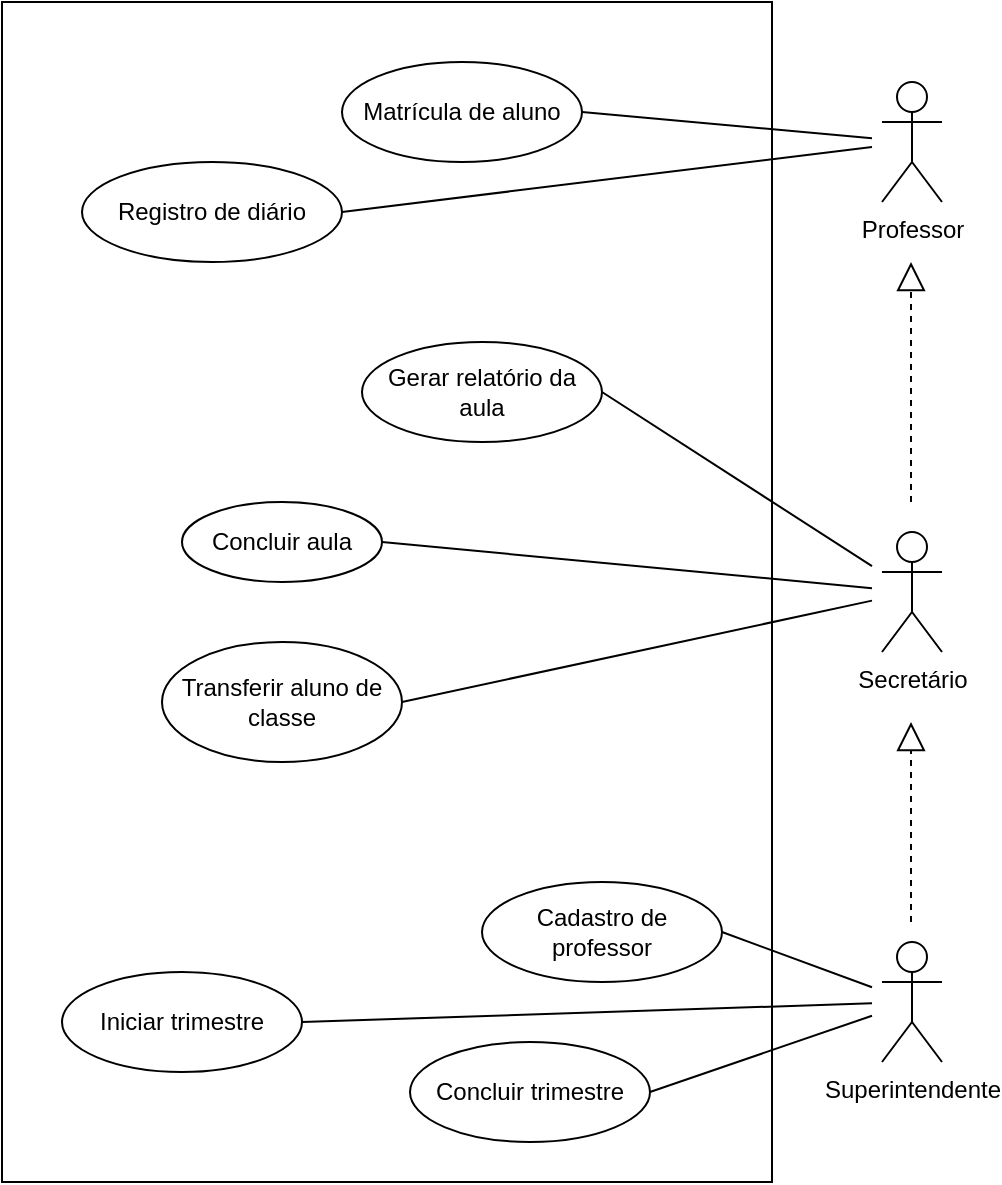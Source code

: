 <mxfile version="28.1.2" pages="3">
  <diagram name="Casos de uso" id="QlHbjCeMs-7HWcEWmpfK">
    <mxGraphModel dx="984" dy="659" grid="1" gridSize="10" guides="1" tooltips="1" connect="1" arrows="1" fold="1" page="1" pageScale="1" pageWidth="827" pageHeight="1169" math="0" shadow="0">
      <root>
        <mxCell id="0" />
        <mxCell id="1" parent="0" />
        <mxCell id="V5iZBQ22SEqg9uTlt8Dm-1" value="Professor" style="shape=umlActor;verticalLabelPosition=bottom;verticalAlign=top;html=1;outlineConnect=0;" parent="1" vertex="1">
          <mxGeometry x="590" y="90" width="30" height="60" as="geometry" />
        </mxCell>
        <mxCell id="V5iZBQ22SEqg9uTlt8Dm-2" value="Secretário" style="shape=umlActor;verticalLabelPosition=bottom;verticalAlign=top;html=1;" parent="1" vertex="1">
          <mxGeometry x="590" y="315" width="30" height="60" as="geometry" />
        </mxCell>
        <mxCell id="V5iZBQ22SEqg9uTlt8Dm-3" value="Superintendente" style="shape=umlActor;verticalLabelPosition=bottom;verticalAlign=top;html=1;" parent="1" vertex="1">
          <mxGeometry x="590" y="520" width="30" height="60" as="geometry" />
        </mxCell>
        <mxCell id="V5iZBQ22SEqg9uTlt8Dm-4" value="" style="rounded=0;whiteSpace=wrap;html=1;" parent="1" vertex="1">
          <mxGeometry x="150" y="50" width="385" height="590" as="geometry" />
        </mxCell>
        <mxCell id="cWHlrWjICNxVbgvsKyb--15" style="rounded=0;orthogonalLoop=1;jettySize=auto;html=1;exitX=1;exitY=0.5;exitDx=0;exitDy=0;endArrow=none;startFill=0;targetPerimeterSpacing=5;" parent="1" source="V5iZBQ22SEqg9uTlt8Dm-5" target="V5iZBQ22SEqg9uTlt8Dm-1" edge="1">
          <mxGeometry relative="1" as="geometry" />
        </mxCell>
        <mxCell id="V5iZBQ22SEqg9uTlt8Dm-5" value="Registro de diário" style="ellipse;whiteSpace=wrap;html=1;" parent="1" vertex="1">
          <mxGeometry x="190" y="130" width="130" height="50" as="geometry" />
        </mxCell>
        <mxCell id="cWHlrWjICNxVbgvsKyb--17" style="rounded=0;orthogonalLoop=1;jettySize=auto;html=1;exitX=1;exitY=0.5;exitDx=0;exitDy=0;endArrow=none;startFill=0;targetPerimeterSpacing=5;" parent="1" source="V5iZBQ22SEqg9uTlt8Dm-9" target="V5iZBQ22SEqg9uTlt8Dm-2" edge="1">
          <mxGeometry relative="1" as="geometry" />
        </mxCell>
        <mxCell id="V5iZBQ22SEqg9uTlt8Dm-9" value="Gerar relatório da aula" style="ellipse;whiteSpace=wrap;html=1;" parent="1" vertex="1">
          <mxGeometry x="330" y="220" width="120" height="50" as="geometry" />
        </mxCell>
        <mxCell id="cWHlrWjICNxVbgvsKyb--19" style="rounded=0;orthogonalLoop=1;jettySize=auto;html=1;exitX=1;exitY=0.5;exitDx=0;exitDy=0;endArrow=none;startFill=0;targetPerimeterSpacing=5;" parent="1" source="V5iZBQ22SEqg9uTlt8Dm-12" target="V5iZBQ22SEqg9uTlt8Dm-3" edge="1">
          <mxGeometry relative="1" as="geometry" />
        </mxCell>
        <mxCell id="V5iZBQ22SEqg9uTlt8Dm-12" value="Cadastro de professor" style="ellipse;whiteSpace=wrap;html=1;" parent="1" vertex="1">
          <mxGeometry x="390" y="490" width="120" height="50" as="geometry" />
        </mxCell>
        <mxCell id="cWHlrWjICNxVbgvsKyb--18" style="rounded=0;orthogonalLoop=1;jettySize=auto;html=1;exitX=1;exitY=0.5;exitDx=0;exitDy=0;endArrow=none;startFill=0;targetPerimeterSpacing=5;" parent="1" source="V5iZBQ22SEqg9uTlt8Dm-14" target="V5iZBQ22SEqg9uTlt8Dm-2" edge="1">
          <mxGeometry relative="1" as="geometry" />
        </mxCell>
        <mxCell id="V5iZBQ22SEqg9uTlt8Dm-14" value="Concluir aula" style="ellipse;whiteSpace=wrap;html=1;" parent="1" vertex="1">
          <mxGeometry x="240" y="300" width="100" height="40" as="geometry" />
        </mxCell>
        <mxCell id="cWHlrWjICNxVbgvsKyb--10" style="rounded=0;orthogonalLoop=1;jettySize=auto;html=1;exitX=1;exitY=0.5;exitDx=0;exitDy=0;endArrow=none;startFill=0;targetPerimeterSpacing=5;" parent="1" source="cWHlrWjICNxVbgvsKyb--9" target="V5iZBQ22SEqg9uTlt8Dm-1" edge="1">
          <mxGeometry relative="1" as="geometry" />
        </mxCell>
        <mxCell id="cWHlrWjICNxVbgvsKyb--9" value="Matrícula de aluno" style="ellipse;whiteSpace=wrap;html=1;" parent="1" vertex="1">
          <mxGeometry x="320" y="80" width="120" height="50" as="geometry" />
        </mxCell>
        <mxCell id="cWHlrWjICNxVbgvsKyb--13" value="" style="endArrow=block;html=1;rounded=0;endFill=0;dashed=1;endSize=12;" parent="1" edge="1">
          <mxGeometry width="50" height="50" relative="1" as="geometry">
            <mxPoint x="604.5" y="300" as="sourcePoint" />
            <mxPoint x="604.5" y="180" as="targetPoint" />
          </mxGeometry>
        </mxCell>
        <mxCell id="cWHlrWjICNxVbgvsKyb--14" value="" style="endArrow=block;html=1;rounded=0;endFill=0;dashed=1;endSize=12;" parent="1" edge="1">
          <mxGeometry width="50" height="50" relative="1" as="geometry">
            <mxPoint x="604.5" y="510" as="sourcePoint" />
            <mxPoint x="604.5" y="410" as="targetPoint" />
          </mxGeometry>
        </mxCell>
        <mxCell id="cWHlrWjICNxVbgvsKyb--21" style="rounded=0;orthogonalLoop=1;jettySize=auto;html=1;exitX=1;exitY=0.5;exitDx=0;exitDy=0;endArrow=none;startFill=0;targetPerimeterSpacing=5;" parent="1" source="cWHlrWjICNxVbgvsKyb--20" target="V5iZBQ22SEqg9uTlt8Dm-3" edge="1">
          <mxGeometry relative="1" as="geometry" />
        </mxCell>
        <mxCell id="cWHlrWjICNxVbgvsKyb--20" value="Iniciar trimestre" style="ellipse;whiteSpace=wrap;html=1;" parent="1" vertex="1">
          <mxGeometry x="180" y="535" width="120" height="50" as="geometry" />
        </mxCell>
        <mxCell id="cWHlrWjICNxVbgvsKyb--24" style="rounded=0;orthogonalLoop=1;jettySize=auto;html=1;exitX=1;exitY=0.5;exitDx=0;exitDy=0;targetPerimeterSpacing=5;endArrow=none;startFill=0;" parent="1" source="cWHlrWjICNxVbgvsKyb--23" target="V5iZBQ22SEqg9uTlt8Dm-2" edge="1">
          <mxGeometry relative="1" as="geometry" />
        </mxCell>
        <mxCell id="cWHlrWjICNxVbgvsKyb--23" value="Transferir aluno de classe" style="ellipse;whiteSpace=wrap;html=1;" parent="1" vertex="1">
          <mxGeometry x="230" y="370" width="120" height="60" as="geometry" />
        </mxCell>
        <mxCell id="cWHlrWjICNxVbgvsKyb--26" style="rounded=0;orthogonalLoop=1;jettySize=auto;html=1;exitX=1;exitY=0.5;exitDx=0;exitDy=0;endArrow=none;startFill=0;targetPerimeterSpacing=5;" parent="1" source="cWHlrWjICNxVbgvsKyb--25" target="V5iZBQ22SEqg9uTlt8Dm-3" edge="1">
          <mxGeometry relative="1" as="geometry" />
        </mxCell>
        <mxCell id="cWHlrWjICNxVbgvsKyb--25" value="Concluir trimestre" style="ellipse;whiteSpace=wrap;html=1;" parent="1" vertex="1">
          <mxGeometry x="354" y="570" width="120" height="50" as="geometry" />
        </mxCell>
      </root>
    </mxGraphModel>
  </diagram>
  <diagram name="DER" id="d9LBnijQvgUmkKvxl_Mk">
    <mxGraphModel dx="1224" dy="659" grid="1" gridSize="10" guides="1" tooltips="1" connect="1" arrows="1" fold="1" page="1" pageScale="1" pageWidth="827" pageHeight="1169" math="0" shadow="0">
      <root>
        <mxCell id="WIyWlLk6GJQsqaUBKTNV-0" />
        <mxCell id="WIyWlLk6GJQsqaUBKTNV-1" parent="WIyWlLk6GJQsqaUBKTNV-0" />
        <mxCell id="v9rnhvxG4GF05ew7TCJ--0" value="Aluno" style="rounded=0;whiteSpace=wrap;html=1;" parent="WIyWlLk6GJQsqaUBKTNV-1" vertex="1">
          <mxGeometry x="190" y="40" width="80" height="40" as="geometry" />
        </mxCell>
        <mxCell id="v9rnhvxG4GF05ew7TCJ--1" value="Classe" style="rounded=0;whiteSpace=wrap;html=1;" parent="WIyWlLk6GJQsqaUBKTNV-1" vertex="1">
          <mxGeometry x="230" y="145" width="80" height="40" as="geometry" />
        </mxCell>
        <mxCell id="v9rnhvxG4GF05ew7TCJ--4" value="" style="endArrow=none;html=1;rounded=0;entryX=1;entryY=0.5;entryDx=0;entryDy=0;" parent="WIyWlLk6GJQsqaUBKTNV-1" source="UM5kHIj6eMV2LQCTaTt7-29" target="v9rnhvxG4GF05ew7TCJ--0" edge="1">
          <mxGeometry width="50" height="50" relative="1" as="geometry">
            <mxPoint x="315" y="130" as="sourcePoint" />
            <mxPoint x="440" y="190" as="targetPoint" />
          </mxGeometry>
        </mxCell>
        <mxCell id="v9rnhvxG4GF05ew7TCJ--7" value="1" style="edgeLabel;html=1;align=center;verticalAlign=middle;resizable=0;points=[];" parent="v9rnhvxG4GF05ew7TCJ--4" vertex="1" connectable="0">
          <mxGeometry x="0.029" y="-1" relative="1" as="geometry">
            <mxPoint x="-6" y="1" as="offset" />
          </mxGeometry>
        </mxCell>
        <mxCell id="v9rnhvxG4GF05ew7TCJ--5" value="" style="endArrow=none;html=1;rounded=0;exitX=1;exitY=0.5;exitDx=0;exitDy=0;entryX=0;entryY=0.5;entryDx=0;entryDy=0;" parent="WIyWlLk6GJQsqaUBKTNV-1" source="v9rnhvxG4GF05ew7TCJ--1" target="UM5kHIj6eMV2LQCTaTt7-26" edge="1">
          <mxGeometry width="50" height="50" relative="1" as="geometry">
            <mxPoint x="390" y="240" as="sourcePoint" />
            <mxPoint x="315" y="190" as="targetPoint" />
          </mxGeometry>
        </mxCell>
        <mxCell id="v9rnhvxG4GF05ew7TCJ--6" value="1" style="edgeLabel;html=1;align=center;verticalAlign=middle;resizable=0;points=[];" parent="v9rnhvxG4GF05ew7TCJ--5" vertex="1" connectable="0">
          <mxGeometry x="0.229" relative="1" as="geometry">
            <mxPoint y="11" as="offset" />
          </mxGeometry>
        </mxCell>
        <mxCell id="v9rnhvxG4GF05ew7TCJ--14" value="Trimestre" style="rounded=0;whiteSpace=wrap;html=1;" parent="WIyWlLk6GJQsqaUBKTNV-1" vertex="1">
          <mxGeometry x="580" y="410" width="80" height="40" as="geometry" />
        </mxCell>
        <mxCell id="UM5kHIj6eMV2LQCTaTt7-0" value="Matrícula-Trimestre" style="rhombus;whiteSpace=wrap;html=1;" parent="WIyWlLk6GJQsqaUBKTNV-1" vertex="1">
          <mxGeometry x="630" y="150" width="100" height="60" as="geometry" />
        </mxCell>
        <mxCell id="UM5kHIj6eMV2LQCTaTt7-2" value="" style="endArrow=none;html=1;rounded=0;exitX=0.5;exitY=1;exitDx=0;exitDy=0;entryX=0;entryY=0;entryDx=0;entryDy=0;" parent="WIyWlLk6GJQsqaUBKTNV-1" source="UM5kHIj6eMV2LQCTaTt7-25" target="UM5kHIj6eMV2LQCTaTt7-0" edge="1">
          <mxGeometry width="50" height="50" relative="1" as="geometry">
            <mxPoint x="370" y="160" as="sourcePoint" />
            <mxPoint x="440" y="280" as="targetPoint" />
          </mxGeometry>
        </mxCell>
        <mxCell id="UM5kHIj6eMV2LQCTaTt7-5" value="(0, n)" style="edgeLabel;html=1;align=center;verticalAlign=middle;resizable=0;points=[];" parent="UM5kHIj6eMV2LQCTaTt7-2" vertex="1" connectable="0">
          <mxGeometry x="-0.205" y="1" relative="1" as="geometry">
            <mxPoint as="offset" />
          </mxGeometry>
        </mxCell>
        <mxCell id="UM5kHIj6eMV2LQCTaTt7-3" value="" style="endArrow=none;html=1;rounded=0;entryX=0.333;entryY=0;entryDx=0;entryDy=0;entryPerimeter=0;" parent="WIyWlLk6GJQsqaUBKTNV-1" source="UM5kHIj6eMV2LQCTaTt7-0" target="v9rnhvxG4GF05ew7TCJ--14" edge="1">
          <mxGeometry width="50" height="50" relative="1" as="geometry">
            <mxPoint x="390" y="330" as="sourcePoint" />
            <mxPoint x="440" y="280" as="targetPoint" />
          </mxGeometry>
        </mxCell>
        <mxCell id="UM5kHIj6eMV2LQCTaTt7-4" value="1" style="edgeLabel;html=1;align=center;verticalAlign=middle;resizable=0;points=[];" parent="UM5kHIj6eMV2LQCTaTt7-3" vertex="1" connectable="0">
          <mxGeometry x="-0.034" relative="1" as="geometry">
            <mxPoint as="offset" />
          </mxGeometry>
        </mxCell>
        <mxCell id="UM5kHIj6eMV2LQCTaTt7-6" value="Igreja" style="rounded=0;whiteSpace=wrap;html=1;" parent="WIyWlLk6GJQsqaUBKTNV-1" vertex="1">
          <mxGeometry x="20" y="160" width="90" height="30" as="geometry" />
        </mxCell>
        <mxCell id="UM5kHIj6eMV2LQCTaTt7-7" value="Igreja-Aluno" style="rhombus;whiteSpace=wrap;html=1;" parent="WIyWlLk6GJQsqaUBKTNV-1" vertex="1">
          <mxGeometry x="15" y="30" width="110" height="60" as="geometry" />
        </mxCell>
        <mxCell id="UM5kHIj6eMV2LQCTaTt7-8" value="Igreja-Classe" style="rhombus;whiteSpace=wrap;html=1;" parent="WIyWlLk6GJQsqaUBKTNV-1" vertex="1">
          <mxGeometry x="105" y="190" width="110" height="60" as="geometry" />
        </mxCell>
        <mxCell id="UM5kHIj6eMV2LQCTaTt7-9" value="" style="endArrow=none;html=1;rounded=0;exitX=0.317;exitY=-0.033;exitDx=0;exitDy=0;exitPerimeter=0;" parent="WIyWlLk6GJQsqaUBKTNV-1" source="UM5kHIj6eMV2LQCTaTt7-6" target="UM5kHIj6eMV2LQCTaTt7-7" edge="1">
          <mxGeometry width="50" height="50" relative="1" as="geometry">
            <mxPoint x="390" y="220" as="sourcePoint" />
            <mxPoint x="440" y="170" as="targetPoint" />
          </mxGeometry>
        </mxCell>
        <mxCell id="UM5kHIj6eMV2LQCTaTt7-16" value="1" style="edgeLabel;html=1;align=center;verticalAlign=middle;resizable=0;points=[];" parent="UM5kHIj6eMV2LQCTaTt7-9" vertex="1" connectable="0">
          <mxGeometry x="-0.075" relative="1" as="geometry">
            <mxPoint as="offset" />
          </mxGeometry>
        </mxCell>
        <mxCell id="UM5kHIj6eMV2LQCTaTt7-10" value="" style="endArrow=none;html=1;rounded=0;exitX=1;exitY=0.5;exitDx=0;exitDy=0;entryX=0;entryY=0.5;entryDx=0;entryDy=0;" parent="WIyWlLk6GJQsqaUBKTNV-1" source="UM5kHIj6eMV2LQCTaTt7-7" target="v9rnhvxG4GF05ew7TCJ--0" edge="1">
          <mxGeometry width="50" height="50" relative="1" as="geometry">
            <mxPoint x="390" y="220" as="sourcePoint" />
            <mxPoint x="440" y="170" as="targetPoint" />
          </mxGeometry>
        </mxCell>
        <mxCell id="UM5kHIj6eMV2LQCTaTt7-17" value="(0, n)" style="edgeLabel;html=1;align=center;verticalAlign=middle;resizable=0;points=[];" parent="UM5kHIj6eMV2LQCTaTt7-10" vertex="1" connectable="0">
          <mxGeometry x="0.344" y="1" relative="1" as="geometry">
            <mxPoint as="offset" />
          </mxGeometry>
        </mxCell>
        <mxCell id="UM5kHIj6eMV2LQCTaTt7-14" value="" style="endArrow=none;html=1;rounded=0;exitX=1;exitY=0.5;exitDx=0;exitDy=0;entryX=0;entryY=0;entryDx=0;entryDy=0;" parent="WIyWlLk6GJQsqaUBKTNV-1" source="UM5kHIj6eMV2LQCTaTt7-6" target="UM5kHIj6eMV2LQCTaTt7-8" edge="1">
          <mxGeometry width="50" height="50" relative="1" as="geometry">
            <mxPoint x="390" y="220" as="sourcePoint" />
            <mxPoint x="440" y="170" as="targetPoint" />
          </mxGeometry>
        </mxCell>
        <mxCell id="UM5kHIj6eMV2LQCTaTt7-18" value="1" style="edgeLabel;html=1;align=center;verticalAlign=middle;resizable=0;points=[];" parent="UM5kHIj6eMV2LQCTaTt7-14" vertex="1" connectable="0">
          <mxGeometry x="-0.013" relative="1" as="geometry">
            <mxPoint as="offset" />
          </mxGeometry>
        </mxCell>
        <mxCell id="UM5kHIj6eMV2LQCTaTt7-15" value="" style="endArrow=none;html=1;rounded=0;entryX=0;entryY=0.75;entryDx=0;entryDy=0;" parent="WIyWlLk6GJQsqaUBKTNV-1" source="UM5kHIj6eMV2LQCTaTt7-8" target="v9rnhvxG4GF05ew7TCJ--1" edge="1">
          <mxGeometry width="50" height="50" relative="1" as="geometry">
            <mxPoint x="390" y="220" as="sourcePoint" />
            <mxPoint x="440" y="170" as="targetPoint" />
          </mxGeometry>
        </mxCell>
        <mxCell id="UM5kHIj6eMV2LQCTaTt7-19" value="(0, n)" style="edgeLabel;html=1;align=center;verticalAlign=middle;resizable=0;points=[];" parent="UM5kHIj6eMV2LQCTaTt7-15" vertex="1" connectable="0">
          <mxGeometry x="0.023" y="1" relative="1" as="geometry">
            <mxPoint as="offset" />
          </mxGeometry>
        </mxCell>
        <mxCell id="UM5kHIj6eMV2LQCTaTt7-20" value="Igreja-Trimestre" style="rhombus;whiteSpace=wrap;html=1;" parent="WIyWlLk6GJQsqaUBKTNV-1" vertex="1">
          <mxGeometry x="10" y="440" width="120" height="50" as="geometry" />
        </mxCell>
        <mxCell id="UM5kHIj6eMV2LQCTaTt7-21" value="" style="endArrow=none;html=1;rounded=0;exitX=0.325;exitY=1;exitDx=0;exitDy=0;exitPerimeter=0;entryX=0.417;entryY=0;entryDx=0;entryDy=0;entryPerimeter=0;" parent="WIyWlLk6GJQsqaUBKTNV-1" source="UM5kHIj6eMV2LQCTaTt7-6" target="UM5kHIj6eMV2LQCTaTt7-20" edge="1">
          <mxGeometry width="50" height="50" relative="1" as="geometry">
            <mxPoint x="390" y="220" as="sourcePoint" />
            <mxPoint x="440" y="170" as="targetPoint" />
          </mxGeometry>
        </mxCell>
        <mxCell id="UM5kHIj6eMV2LQCTaTt7-23" value="1" style="edgeLabel;html=1;align=center;verticalAlign=middle;resizable=0;points=[];" parent="UM5kHIj6eMV2LQCTaTt7-21" vertex="1" connectable="0">
          <mxGeometry x="-0.156" y="-2" relative="1" as="geometry">
            <mxPoint as="offset" />
          </mxGeometry>
        </mxCell>
        <mxCell id="UM5kHIj6eMV2LQCTaTt7-22" value="" style="endArrow=none;html=1;rounded=0;exitX=1;exitY=0.5;exitDx=0;exitDy=0;entryX=0;entryY=0.5;entryDx=0;entryDy=0;" parent="WIyWlLk6GJQsqaUBKTNV-1" source="UM5kHIj6eMV2LQCTaTt7-20" target="v9rnhvxG4GF05ew7TCJ--14" edge="1">
          <mxGeometry width="50" height="50" relative="1" as="geometry">
            <mxPoint x="390" y="220" as="sourcePoint" />
            <mxPoint x="440" y="170" as="targetPoint" />
          </mxGeometry>
        </mxCell>
        <mxCell id="UM5kHIj6eMV2LQCTaTt7-24" value="(0, n)" style="edgeLabel;html=1;align=center;verticalAlign=middle;resizable=0;points=[];" parent="UM5kHIj6eMV2LQCTaTt7-22" vertex="1" connectable="0">
          <mxGeometry x="-0.116" y="-2" relative="1" as="geometry">
            <mxPoint as="offset" />
          </mxGeometry>
        </mxCell>
        <mxCell id="UM5kHIj6eMV2LQCTaTt7-25" value="Matrícula" style="rounded=0;whiteSpace=wrap;html=1;" parent="WIyWlLk6GJQsqaUBKTNV-1" vertex="1">
          <mxGeometry x="510" y="50" width="90" height="30" as="geometry" />
        </mxCell>
        <mxCell id="UM5kHIj6eMV2LQCTaTt7-26" value="Classe-Matrícula" style="rhombus;whiteSpace=wrap;html=1;" parent="WIyWlLk6GJQsqaUBKTNV-1" vertex="1">
          <mxGeometry x="420" y="110" width="90" height="60" as="geometry" />
        </mxCell>
        <mxCell id="UM5kHIj6eMV2LQCTaTt7-27" value="" style="endArrow=none;html=1;rounded=0;exitX=1;exitY=0;exitDx=0;exitDy=0;entryX=0;entryY=0.5;entryDx=0;entryDy=0;" parent="WIyWlLk6GJQsqaUBKTNV-1" source="UM5kHIj6eMV2LQCTaTt7-26" target="UM5kHIj6eMV2LQCTaTt7-25" edge="1">
          <mxGeometry width="50" height="50" relative="1" as="geometry">
            <mxPoint x="390" y="220" as="sourcePoint" />
            <mxPoint x="440" y="170" as="targetPoint" />
          </mxGeometry>
        </mxCell>
        <mxCell id="UM5kHIj6eMV2LQCTaTt7-28" value="(0, n)" style="edgeLabel;html=1;align=center;verticalAlign=middle;resizable=0;points=[];" parent="UM5kHIj6eMV2LQCTaTt7-27" vertex="1" connectable="0">
          <mxGeometry x="0.026" y="-2" relative="1" as="geometry">
            <mxPoint as="offset" />
          </mxGeometry>
        </mxCell>
        <mxCell id="UM5kHIj6eMV2LQCTaTt7-29" value="Aluno-Matrícula" style="rhombus;whiteSpace=wrap;html=1;" parent="WIyWlLk6GJQsqaUBKTNV-1" vertex="1">
          <mxGeometry x="335" y="25" width="80" height="70" as="geometry" />
        </mxCell>
        <mxCell id="UM5kHIj6eMV2LQCTaTt7-30" value="" style="endArrow=none;html=1;rounded=0;entryX=1;entryY=0.5;entryDx=0;entryDy=0;exitX=0;exitY=0.25;exitDx=0;exitDy=0;" parent="WIyWlLk6GJQsqaUBKTNV-1" source="UM5kHIj6eMV2LQCTaTt7-25" target="UM5kHIj6eMV2LQCTaTt7-29" edge="1">
          <mxGeometry width="50" height="50" relative="1" as="geometry">
            <mxPoint x="390" y="220" as="sourcePoint" />
            <mxPoint x="440" y="170" as="targetPoint" />
          </mxGeometry>
        </mxCell>
        <mxCell id="UM5kHIj6eMV2LQCTaTt7-31" value="(0, n)" style="edgeLabel;html=1;align=center;verticalAlign=middle;resizable=0;points=[];" parent="UM5kHIj6eMV2LQCTaTt7-30" vertex="1" connectable="0">
          <mxGeometry x="0.113" y="1" relative="1" as="geometry">
            <mxPoint y="-1" as="offset" />
          </mxGeometry>
        </mxCell>
        <mxCell id="UM5kHIj6eMV2LQCTaTt7-32" value="Diário" style="rounded=0;whiteSpace=wrap;html=1;" parent="WIyWlLk6GJQsqaUBKTNV-1" vertex="1">
          <mxGeometry x="270" y="310" width="80" height="30" as="geometry" />
        </mxCell>
        <mxCell id="UM5kHIj6eMV2LQCTaTt7-33" value="Aula" style="rounded=0;whiteSpace=wrap;html=1;" parent="WIyWlLk6GJQsqaUBKTNV-1" vertex="1">
          <mxGeometry x="125" y="385" width="80" height="30" as="geometry" />
        </mxCell>
        <mxCell id="UM5kHIj6eMV2LQCTaTt7-34" value="Aula-Trimestre" style="rhombus;whiteSpace=wrap;html=1;" parent="WIyWlLk6GJQsqaUBKTNV-1" vertex="1">
          <mxGeometry x="415" y="355" width="80" height="60" as="geometry" />
        </mxCell>
        <mxCell id="UM5kHIj6eMV2LQCTaTt7-35" value="" style="endArrow=none;html=1;rounded=0;entryX=1;entryY=0.5;entryDx=0;entryDy=0;" parent="WIyWlLk6GJQsqaUBKTNV-1" source="UM5kHIj6eMV2LQCTaTt7-34" target="UM5kHIj6eMV2LQCTaTt7-33" edge="1">
          <mxGeometry width="50" height="50" relative="1" as="geometry">
            <mxPoint x="390" y="280" as="sourcePoint" />
            <mxPoint x="440" y="230" as="targetPoint" />
          </mxGeometry>
        </mxCell>
        <mxCell id="UM5kHIj6eMV2LQCTaTt7-38" value="(0, n)" style="edgeLabel;html=1;align=center;verticalAlign=middle;resizable=0;points=[];" parent="UM5kHIj6eMV2LQCTaTt7-35" vertex="1" connectable="0">
          <mxGeometry x="0.037" y="3" relative="1" as="geometry">
            <mxPoint x="-4" y="-3" as="offset" />
          </mxGeometry>
        </mxCell>
        <mxCell id="UM5kHIj6eMV2LQCTaTt7-36" value="" style="endArrow=none;html=1;rounded=0;exitX=1;exitY=1;exitDx=0;exitDy=0;entryX=0;entryY=0;entryDx=0;entryDy=0;" parent="WIyWlLk6GJQsqaUBKTNV-1" source="UM5kHIj6eMV2LQCTaTt7-34" target="v9rnhvxG4GF05ew7TCJ--14" edge="1">
          <mxGeometry width="50" height="50" relative="1" as="geometry">
            <mxPoint x="390" y="280" as="sourcePoint" />
            <mxPoint x="440" y="230" as="targetPoint" />
          </mxGeometry>
        </mxCell>
        <mxCell id="UM5kHIj6eMV2LQCTaTt7-37" value="1" style="edgeLabel;html=1;align=center;verticalAlign=middle;resizable=0;points=[];" parent="UM5kHIj6eMV2LQCTaTt7-36" vertex="1" connectable="0">
          <mxGeometry x="0.019" relative="1" as="geometry">
            <mxPoint as="offset" />
          </mxGeometry>
        </mxCell>
        <mxCell id="UM5kHIj6eMV2LQCTaTt7-39" value="Aula-Diário" style="rhombus;whiteSpace=wrap;html=1;" parent="WIyWlLk6GJQsqaUBKTNV-1" vertex="1">
          <mxGeometry x="120" y="290" width="80" height="40" as="geometry" />
        </mxCell>
        <mxCell id="UM5kHIj6eMV2LQCTaTt7-40" value="Classe-Diário" style="rhombus;whiteSpace=wrap;html=1;" parent="WIyWlLk6GJQsqaUBKTNV-1" vertex="1">
          <mxGeometry x="250" y="220" width="100" height="40" as="geometry" />
        </mxCell>
        <mxCell id="UM5kHIj6eMV2LQCTaTt7-41" value="" style="endArrow=none;html=1;rounded=0;exitX=0.5;exitY=1;exitDx=0;exitDy=0;entryX=0.163;entryY=-0.033;entryDx=0;entryDy=0;entryPerimeter=0;" parent="WIyWlLk6GJQsqaUBKTNV-1" source="UM5kHIj6eMV2LQCTaTt7-40" target="UM5kHIj6eMV2LQCTaTt7-32" edge="1">
          <mxGeometry width="50" height="50" relative="1" as="geometry">
            <mxPoint x="390" y="280" as="sourcePoint" />
            <mxPoint x="440" y="230" as="targetPoint" />
          </mxGeometry>
        </mxCell>
        <mxCell id="UM5kHIj6eMV2LQCTaTt7-45" value="(0, n)" style="edgeLabel;html=1;align=center;verticalAlign=middle;resizable=0;points=[];" parent="UM5kHIj6eMV2LQCTaTt7-41" vertex="1" connectable="0">
          <mxGeometry x="0.278" y="1" relative="1" as="geometry">
            <mxPoint y="-5" as="offset" />
          </mxGeometry>
        </mxCell>
        <mxCell id="UM5kHIj6eMV2LQCTaTt7-42" value="" style="endArrow=none;html=1;rounded=0;entryX=0.5;entryY=1;entryDx=0;entryDy=0;exitX=0.34;exitY=0.125;exitDx=0;exitDy=0;exitPerimeter=0;" parent="WIyWlLk6GJQsqaUBKTNV-1" source="UM5kHIj6eMV2LQCTaTt7-40" target="v9rnhvxG4GF05ew7TCJ--1" edge="1">
          <mxGeometry width="50" height="50" relative="1" as="geometry">
            <mxPoint x="390" y="280" as="sourcePoint" />
            <mxPoint x="440" y="230" as="targetPoint" />
          </mxGeometry>
        </mxCell>
        <mxCell id="UM5kHIj6eMV2LQCTaTt7-46" value="1" style="edgeLabel;html=1;align=center;verticalAlign=middle;resizable=0;points=[];" parent="UM5kHIj6eMV2LQCTaTt7-42" vertex="1" connectable="0">
          <mxGeometry x="0.123" relative="1" as="geometry">
            <mxPoint as="offset" />
          </mxGeometry>
        </mxCell>
        <mxCell id="UM5kHIj6eMV2LQCTaTt7-43" value="" style="endArrow=none;html=1;rounded=0;exitX=0.5;exitY=0;exitDx=0;exitDy=0;entryX=0;entryY=1;entryDx=0;entryDy=0;" parent="WIyWlLk6GJQsqaUBKTNV-1" source="UM5kHIj6eMV2LQCTaTt7-33" target="UM5kHIj6eMV2LQCTaTt7-39" edge="1">
          <mxGeometry width="50" height="50" relative="1" as="geometry">
            <mxPoint x="390" y="280" as="sourcePoint" />
            <mxPoint x="440" y="230" as="targetPoint" />
          </mxGeometry>
        </mxCell>
        <mxCell id="UM5kHIj6eMV2LQCTaTt7-47" value="1" style="edgeLabel;html=1;align=center;verticalAlign=middle;resizable=0;points=[];" parent="UM5kHIj6eMV2LQCTaTt7-43" vertex="1" connectable="0">
          <mxGeometry x="-0.13" y="-3" relative="1" as="geometry">
            <mxPoint as="offset" />
          </mxGeometry>
        </mxCell>
        <mxCell id="UM5kHIj6eMV2LQCTaTt7-44" value="" style="endArrow=none;html=1;rounded=0;exitX=1;exitY=0;exitDx=0;exitDy=0;entryX=0;entryY=0.5;entryDx=0;entryDy=0;" parent="WIyWlLk6GJQsqaUBKTNV-1" source="UM5kHIj6eMV2LQCTaTt7-39" target="UM5kHIj6eMV2LQCTaTt7-32" edge="1">
          <mxGeometry width="50" height="50" relative="1" as="geometry">
            <mxPoint x="390" y="280" as="sourcePoint" />
            <mxPoint x="440" y="230" as="targetPoint" />
          </mxGeometry>
        </mxCell>
        <mxCell id="UM5kHIj6eMV2LQCTaTt7-48" value="(0, n)" style="edgeLabel;html=1;align=center;verticalAlign=middle;resizable=0;points=[];" parent="UM5kHIj6eMV2LQCTaTt7-44" vertex="1" connectable="0">
          <mxGeometry x="-0.023" y="1" relative="1" as="geometry">
            <mxPoint as="offset" />
          </mxGeometry>
        </mxCell>
        <mxCell id="UM5kHIj6eMV2LQCTaTt7-49" value="Presença" style="rounded=0;whiteSpace=wrap;html=1;" parent="WIyWlLk6GJQsqaUBKTNV-1" vertex="1">
          <mxGeometry x="520" y="280" width="100" height="30" as="geometry" />
        </mxCell>
        <mxCell id="UM5kHIj6eMV2LQCTaTt7-50" value="Registra" style="rhombus;whiteSpace=wrap;html=1;" parent="WIyWlLk6GJQsqaUBKTNV-1" vertex="1">
          <mxGeometry x="390" y="275" width="80" height="40" as="geometry" />
        </mxCell>
        <mxCell id="UM5kHIj6eMV2LQCTaTt7-51" value="" style="endArrow=none;html=1;rounded=0;exitX=1;exitY=0.5;exitDx=0;exitDy=0;entryX=0;entryY=0.5;entryDx=0;entryDy=0;" parent="WIyWlLk6GJQsqaUBKTNV-1" source="UM5kHIj6eMV2LQCTaTt7-32" target="UM5kHIj6eMV2LQCTaTt7-50" edge="1">
          <mxGeometry width="50" height="50" relative="1" as="geometry">
            <mxPoint x="390" y="280" as="sourcePoint" />
            <mxPoint x="440" y="230" as="targetPoint" />
          </mxGeometry>
        </mxCell>
        <mxCell id="UM5kHIj6eMV2LQCTaTt7-53" value="1" style="edgeLabel;html=1;align=center;verticalAlign=middle;resizable=0;points=[];" parent="UM5kHIj6eMV2LQCTaTt7-51" vertex="1" connectable="0">
          <mxGeometry x="-0.4" y="1" relative="1" as="geometry">
            <mxPoint as="offset" />
          </mxGeometry>
        </mxCell>
        <mxCell id="UM5kHIj6eMV2LQCTaTt7-52" value="" style="endArrow=none;html=1;rounded=0;exitX=1;exitY=0.5;exitDx=0;exitDy=0;entryX=0;entryY=0.5;entryDx=0;entryDy=0;" parent="WIyWlLk6GJQsqaUBKTNV-1" source="UM5kHIj6eMV2LQCTaTt7-50" target="UM5kHIj6eMV2LQCTaTt7-49" edge="1">
          <mxGeometry width="50" height="50" relative="1" as="geometry">
            <mxPoint x="390" y="280" as="sourcePoint" />
            <mxPoint x="440" y="230" as="targetPoint" />
          </mxGeometry>
        </mxCell>
        <mxCell id="UM5kHIj6eMV2LQCTaTt7-54" value="(0,n)" style="edgeLabel;html=1;align=center;verticalAlign=middle;resizable=0;points=[];" parent="UM5kHIj6eMV2LQCTaTt7-52" vertex="1" connectable="0">
          <mxGeometry x="-0.135" relative="1" as="geometry">
            <mxPoint as="offset" />
          </mxGeometry>
        </mxCell>
        <mxCell id="UM5kHIj6eMV2LQCTaTt7-55" value="Aluno-Presença" style="rhombus;whiteSpace=wrap;html=1;" parent="WIyWlLk6GJQsqaUBKTNV-1" vertex="1">
          <mxGeometry x="380" y="185" width="100" height="55" as="geometry" />
        </mxCell>
        <mxCell id="UM5kHIj6eMV2LQCTaTt7-57" value="" style="endArrow=none;html=1;rounded=0;entryX=1;entryY=1;entryDx=0;entryDy=0;exitX=0.5;exitY=0;exitDx=0;exitDy=0;" parent="WIyWlLk6GJQsqaUBKTNV-1" source="UM5kHIj6eMV2LQCTaTt7-49" target="UM5kHIj6eMV2LQCTaTt7-55" edge="1">
          <mxGeometry width="50" height="50" relative="1" as="geometry">
            <mxPoint x="560" y="270" as="sourcePoint" />
            <mxPoint x="440" y="230" as="targetPoint" />
          </mxGeometry>
        </mxCell>
        <mxCell id="UM5kHIj6eMV2LQCTaTt7-59" value="(0, n)" style="edgeLabel;html=1;align=center;verticalAlign=middle;resizable=0;points=[];" parent="UM5kHIj6eMV2LQCTaTt7-57" vertex="1" connectable="0">
          <mxGeometry x="-0.149" y="-1" relative="1" as="geometry">
            <mxPoint as="offset" />
          </mxGeometry>
        </mxCell>
        <mxCell id="iYLxT2MMEVcpPHI5eni9-0" value="" style="endArrow=none;html=1;rounded=0;entryX=0;entryY=0;entryDx=0;entryDy=0;exitX=0.75;exitY=1;exitDx=0;exitDy=0;" parent="WIyWlLk6GJQsqaUBKTNV-1" source="v9rnhvxG4GF05ew7TCJ--0" target="UM5kHIj6eMV2LQCTaTt7-55" edge="1">
          <mxGeometry width="50" height="50" relative="1" as="geometry">
            <mxPoint x="390" y="330" as="sourcePoint" />
            <mxPoint x="440" y="280" as="targetPoint" />
          </mxGeometry>
        </mxCell>
        <mxCell id="iYLxT2MMEVcpPHI5eni9-1" value="1" style="edgeLabel;html=1;align=center;verticalAlign=middle;resizable=0;points=[];" parent="iYLxT2MMEVcpPHI5eni9-0" vertex="1" connectable="0">
          <mxGeometry x="-0.449" y="2" relative="1" as="geometry">
            <mxPoint as="offset" />
          </mxGeometry>
        </mxCell>
      </root>
    </mxGraphModel>
  </diagram>
  <diagram id="yaZNBj3-T2tPqyo8p8lq" name="Modelo de dados">
    <mxGraphModel dx="1426" dy="800" grid="1" gridSize="10" guides="1" tooltips="1" connect="1" arrows="1" fold="1" page="1" pageScale="1" pageWidth="827" pageHeight="1169" background="none" math="0" shadow="0">
      <root>
        <mxCell id="0" />
        <mxCell id="1" parent="0" />
        <mxCell id="KxG3sgxA0IL8B5ZLEq-r-1" value="Aluno" style="swimlane;fontStyle=0;childLayout=stackLayout;horizontal=1;startSize=26;fillColor=none;horizontalStack=0;resizeParent=1;resizeParentMax=0;resizeLast=0;collapsible=1;marginBottom=0;whiteSpace=wrap;html=1;shadow=0;" parent="1" vertex="1">
          <mxGeometry x="60" y="610" width="140" height="130" as="geometry">
            <mxRectangle x="80" y="280" width="70" height="30" as="alternateBounds" />
          </mxGeometry>
        </mxCell>
        <mxCell id="KxG3sgxA0IL8B5ZLEq-r-2" value="+ id: PK" style="text;strokeColor=none;fillColor=none;align=left;verticalAlign=top;spacingLeft=4;spacingRight=4;overflow=hidden;rotatable=0;points=[[0,0.5],[1,0.5]];portConstraint=eastwest;whiteSpace=wrap;html=1;" parent="KxG3sgxA0IL8B5ZLEq-r-1" vertex="1">
          <mxGeometry y="26" width="140" height="26" as="geometry" />
        </mxCell>
        <mxCell id="AoO038EzjSiiRXSnFqO9-4" value="+ igrejaId: FK" style="text;strokeColor=none;fillColor=none;align=left;verticalAlign=top;spacingLeft=4;spacingRight=4;overflow=hidden;rotatable=0;points=[[0,0.5],[1,0.5]];portConstraint=eastwest;whiteSpace=wrap;html=1;" parent="KxG3sgxA0IL8B5ZLEq-r-1" vertex="1">
          <mxGeometry y="52" width="140" height="26" as="geometry" />
        </mxCell>
        <mxCell id="KxG3sgxA0IL8B5ZLEq-r-3" value="+ nomeCompleto: string" style="text;strokeColor=none;fillColor=none;align=left;verticalAlign=top;spacingLeft=4;spacingRight=4;overflow=hidden;rotatable=0;points=[[0,0.5],[1,0.5]];portConstraint=eastwest;whiteSpace=wrap;html=1;" parent="KxG3sgxA0IL8B5ZLEq-r-1" vertex="1">
          <mxGeometry y="78" width="140" height="26" as="geometry" />
        </mxCell>
        <mxCell id="KOjhxZ_F3tNn4mMy83t4-1" value="+ dataNascimento: Date" style="text;strokeColor=none;fillColor=none;align=left;verticalAlign=top;spacingLeft=4;spacingRight=4;overflow=hidden;rotatable=0;points=[[0,0.5],[1,0.5]];portConstraint=eastwest;whiteSpace=wrap;html=1;" parent="KxG3sgxA0IL8B5ZLEq-r-1" vertex="1">
          <mxGeometry y="104" width="140" height="26" as="geometry" />
        </mxCell>
        <mxCell id="77-6Tf8soykTpj8icLQB-3" style="rounded=0;orthogonalLoop=1;jettySize=auto;html=1;exitX=0.5;exitY=0;exitDx=0;exitDy=0;entryX=0;entryY=0.25;entryDx=0;entryDy=0;endArrow=none;startFill=0;strokeColor=default;" parent="1" source="ubD_1kUPNkKd-QoA_r2E-1" target="TksFFP-EDxffBjGdWgVe-1" edge="1">
          <mxGeometry relative="1" as="geometry" />
        </mxCell>
        <mxCell id="eglnmXvLo0lkjvI81i4t-1" style="rounded=0;orthogonalLoop=1;jettySize=auto;html=1;exitX=0.25;exitY=0;exitDx=0;exitDy=0;entryX=1;entryY=0.5;entryDx=0;entryDy=0;endArrow=none;endFill=0;" edge="1" parent="1" source="6ikoRy8xhLNZwD8Np42Y-2" target="W2IrXptJM6ZMHd5tIdqA-3">
          <mxGeometry relative="1" as="geometry" />
        </mxCell>
        <mxCell id="6ikoRy8xhLNZwD8Np42Y-2" value="Congregação" style="swimlane;fontStyle=0;childLayout=stackLayout;horizontal=1;startSize=26;fillColor=none;horizontalStack=0;resizeParent=1;resizeParentMax=0;resizeLast=0;collapsible=1;marginBottom=0;whiteSpace=wrap;html=1;" parent="1" vertex="1">
          <mxGeometry x="310" y="222" width="140" height="78" as="geometry">
            <mxRectangle x="290" y="240" width="70" height="30" as="alternateBounds" />
          </mxGeometry>
        </mxCell>
        <mxCell id="6ikoRy8xhLNZwD8Np42Y-3" value="+ id: PK" style="text;strokeColor=none;fillColor=none;align=left;verticalAlign=top;spacingLeft=4;spacingRight=4;overflow=hidden;rotatable=0;points=[[0,0.5],[1,0.5]];portConstraint=eastwest;whiteSpace=wrap;html=1;" parent="6ikoRy8xhLNZwD8Np42Y-2" vertex="1">
          <mxGeometry y="26" width="140" height="26" as="geometry" />
        </mxCell>
        <mxCell id="6ikoRy8xhLNZwD8Np42Y-4" value="+ nome: string" style="text;strokeColor=none;fillColor=none;align=left;verticalAlign=top;spacingLeft=4;spacingRight=4;overflow=hidden;rotatable=0;points=[[0,0.5],[1,0.5]];portConstraint=eastwest;whiteSpace=wrap;html=1;" parent="6ikoRy8xhLNZwD8Np42Y-2" vertex="1">
          <mxGeometry y="52" width="140" height="26" as="geometry" />
        </mxCell>
        <mxCell id="eglnmXvLo0lkjvI81i4t-2" style="rounded=0;orthogonalLoop=1;jettySize=auto;html=1;exitX=0.25;exitY=0;exitDx=0;exitDy=0;entryX=0.5;entryY=1;entryDx=0;entryDy=0;endArrow=none;endFill=0;" edge="1" parent="1" source="7nMtNRaR2jO-k6lGiIWy-1" target="W2IrXptJM6ZMHd5tIdqA-3">
          <mxGeometry relative="1" as="geometry" />
        </mxCell>
        <mxCell id="7nMtNRaR2jO-k6lGiIWy-1" value="Classe" style="swimlane;fontStyle=0;childLayout=stackLayout;horizontal=1;startSize=26;fillColor=none;horizontalStack=0;resizeParent=1;resizeParentMax=0;resizeLast=0;collapsible=1;marginBottom=0;whiteSpace=wrap;html=1;" parent="1" vertex="1">
          <mxGeometry x="260" y="394" width="140" height="104" as="geometry">
            <mxRectangle x="180" y="130" width="80" height="30" as="alternateBounds" />
          </mxGeometry>
        </mxCell>
        <mxCell id="7nMtNRaR2jO-k6lGiIWy-2" value="+ id: PK" style="text;strokeColor=none;fillColor=none;align=left;verticalAlign=top;spacingLeft=4;spacingRight=4;overflow=hidden;rotatable=0;points=[[0,0.5],[1,0.5]];portConstraint=eastwest;whiteSpace=wrap;html=1;" parent="7nMtNRaR2jO-k6lGiIWy-1" vertex="1">
          <mxGeometry y="26" width="140" height="26" as="geometry" />
        </mxCell>
        <mxCell id="77-6Tf8soykTpj8icLQB-1" value="+ congregacaoId: FK" style="text;strokeColor=none;fillColor=none;align=left;verticalAlign=top;spacingLeft=4;spacingRight=4;overflow=hidden;rotatable=0;points=[[0,0.5],[1,0.5]];portConstraint=eastwest;whiteSpace=wrap;html=1;" parent="7nMtNRaR2jO-k6lGiIWy-1" vertex="1">
          <mxGeometry y="52" width="140" height="26" as="geometry" />
        </mxCell>
        <mxCell id="7nMtNRaR2jO-k6lGiIWy-3" value="+ nome: string" style="text;strokeColor=none;fillColor=none;align=left;verticalAlign=top;spacingLeft=4;spacingRight=4;overflow=hidden;rotatable=0;points=[[0,0.5],[1,0.5]];portConstraint=eastwest;whiteSpace=wrap;html=1;" parent="7nMtNRaR2jO-k6lGiIWy-1" vertex="1">
          <mxGeometry y="78" width="140" height="26" as="geometry" />
        </mxCell>
        <mxCell id="G4ohRSA0tZrxizMMNlPw-9" style="rounded=0;orthogonalLoop=1;jettySize=auto;html=1;exitX=1;exitY=0.25;exitDx=0;exitDy=0;entryX=0;entryY=0.5;entryDx=0;entryDy=0;endArrow=none;startFill=0;" parent="1" source="TksFFP-EDxffBjGdWgVe-1" target="G4ohRSA0tZrxizMMNlPw-1" edge="1">
          <mxGeometry relative="1" as="geometry" />
        </mxCell>
        <mxCell id="TksFFP-EDxffBjGdWgVe-1" value="Período" style="swimlane;fontStyle=0;childLayout=stackLayout;horizontal=1;startSize=26;fillColor=none;horizontalStack=0;resizeParent=1;resizeParentMax=0;resizeLast=0;collapsible=1;marginBottom=0;whiteSpace=wrap;html=1;" parent="1" vertex="1">
          <mxGeometry x="390" y="30" width="140" height="156" as="geometry">
            <mxRectangle x="280" y="240" width="90" height="30" as="alternateBounds" />
          </mxGeometry>
        </mxCell>
        <mxCell id="TksFFP-EDxffBjGdWgVe-2" value="+ id: PK" style="text;strokeColor=none;fillColor=none;align=left;verticalAlign=top;spacingLeft=4;spacingRight=4;overflow=hidden;rotatable=0;points=[[0,0.5],[1,0.5]];portConstraint=eastwest;whiteSpace=wrap;html=1;" parent="TksFFP-EDxffBjGdWgVe-1" vertex="1">
          <mxGeometry y="26" width="140" height="26" as="geometry" />
        </mxCell>
        <mxCell id="AoO038EzjSiiRXSnFqO9-3" value="+ igrejaId: FK" style="text;strokeColor=none;fillColor=none;align=left;verticalAlign=top;spacingLeft=4;spacingRight=4;overflow=hidden;rotatable=0;points=[[0,0.5],[1,0.5]];portConstraint=eastwest;whiteSpace=wrap;html=1;" parent="TksFFP-EDxffBjGdWgVe-1" vertex="1">
          <mxGeometry y="52" width="140" height="26" as="geometry" />
        </mxCell>
        <mxCell id="TksFFP-EDxffBjGdWgVe-3" value="+ periodo: string" style="text;strokeColor=none;fillColor=none;align=left;verticalAlign=top;spacingLeft=4;spacingRight=4;overflow=hidden;rotatable=0;points=[[0,0.5],[1,0.5]];portConstraint=eastwest;whiteSpace=wrap;html=1;" parent="TksFFP-EDxffBjGdWgVe-1" vertex="1">
          <mxGeometry y="78" width="140" height="26" as="geometry" />
        </mxCell>
        <mxCell id="19U5OfQ2HPgatcgLDGeE-5" value="+ ano: string" style="text;strokeColor=none;fillColor=none;align=left;verticalAlign=top;spacingLeft=4;spacingRight=4;overflow=hidden;rotatable=0;points=[[0,0.5],[1,0.5]];portConstraint=eastwest;whiteSpace=wrap;html=1;" parent="TksFFP-EDxffBjGdWgVe-1" vertex="1">
          <mxGeometry y="104" width="140" height="26" as="geometry" />
        </mxCell>
        <mxCell id="W2IrXptJM6ZMHd5tIdqA-1" value="+ concluido: boolean" style="text;strokeColor=none;fillColor=none;align=left;verticalAlign=top;spacingLeft=4;spacingRight=4;overflow=hidden;rotatable=0;points=[[0,0.5],[1,0.5]];portConstraint=eastwest;whiteSpace=wrap;html=1;" parent="TksFFP-EDxffBjGdWgVe-1" vertex="1">
          <mxGeometry y="130" width="140" height="26" as="geometry" />
        </mxCell>
        <mxCell id="77-6Tf8soykTpj8icLQB-5" style="rounded=0;orthogonalLoop=1;jettySize=auto;html=1;entryX=0.75;entryY=0;entryDx=0;entryDy=0;endArrow=none;startFill=0;exitX=0.75;exitY=1;exitDx=0;exitDy=0;" parent="1" source="6ikoRy8xhLNZwD8Np42Y-2" target="7nMtNRaR2jO-k6lGiIWy-1" edge="1">
          <mxGeometry relative="1" as="geometry">
            <mxPoint x="410" y="330" as="sourcePoint" />
          </mxGeometry>
        </mxCell>
        <mxCell id="Vgp9VWs6qiLew5tyJQqW-1" style="rounded=0;orthogonalLoop=1;jettySize=auto;html=1;exitX=0;exitY=0.25;exitDx=0;exitDy=0;entryX=1;entryY=0.25;entryDx=0;entryDy=0;endArrow=none;startFill=0;" parent="1" source="hSEcsa5-j-ZXwtgJ66nl-1" target="KxG3sgxA0IL8B5ZLEq-r-1" edge="1">
          <mxGeometry relative="1" as="geometry" />
        </mxCell>
        <mxCell id="Vgp9VWs6qiLew5tyJQqW-2" style="rounded=0;orthogonalLoop=1;jettySize=auto;html=1;exitX=0.25;exitY=0;exitDx=0;exitDy=0;entryX=1;entryY=0.5;entryDx=0;entryDy=0;endArrow=none;startFill=0;" parent="1" source="hSEcsa5-j-ZXwtgJ66nl-1" target="7nMtNRaR2jO-k6lGiIWy-1" edge="1">
          <mxGeometry relative="1" as="geometry" />
        </mxCell>
        <mxCell id="Vgp9VWs6qiLew5tyJQqW-3" style="rounded=0;orthogonalLoop=1;jettySize=auto;html=1;exitX=0.75;exitY=0;exitDx=0;exitDy=0;entryX=0.75;entryY=1;entryDx=0;entryDy=0;endArrow=none;startFill=0;" parent="1" source="hSEcsa5-j-ZXwtgJ66nl-1" target="TksFFP-EDxffBjGdWgVe-1" edge="1">
          <mxGeometry relative="1" as="geometry" />
        </mxCell>
        <mxCell id="hSEcsa5-j-ZXwtgJ66nl-1" value="Matricula" style="swimlane;fontStyle=0;childLayout=stackLayout;horizontal=1;startSize=26;fillColor=none;horizontalStack=0;resizeParent=1;resizeParentMax=0;resizeLast=0;collapsible=1;marginBottom=0;whiteSpace=wrap;html=1;" parent="1" vertex="1">
          <mxGeometry x="440" y="520" width="140" height="130" as="geometry">
            <mxRectangle x="350" y="250" width="90" height="30" as="alternateBounds" />
          </mxGeometry>
        </mxCell>
        <mxCell id="hSEcsa5-j-ZXwtgJ66nl-2" value="+ id: PK" style="text;strokeColor=none;fillColor=none;align=left;verticalAlign=top;spacingLeft=4;spacingRight=4;overflow=hidden;rotatable=0;points=[[0,0.5],[1,0.5]];portConstraint=eastwest;whiteSpace=wrap;html=1;" parent="hSEcsa5-j-ZXwtgJ66nl-1" vertex="1">
          <mxGeometry y="26" width="140" height="26" as="geometry" />
        </mxCell>
        <mxCell id="hSEcsa5-j-ZXwtgJ66nl-3" value="+ alunoId: FK" style="text;strokeColor=none;fillColor=none;align=left;verticalAlign=top;spacingLeft=4;spacingRight=4;overflow=hidden;rotatable=0;points=[[0,0.5],[1,0.5]];portConstraint=eastwest;whiteSpace=wrap;html=1;" parent="hSEcsa5-j-ZXwtgJ66nl-1" vertex="1">
          <mxGeometry y="52" width="140" height="26" as="geometry" />
        </mxCell>
        <mxCell id="hSEcsa5-j-ZXwtgJ66nl-4" value="+ classeId: FK" style="text;strokeColor=none;fillColor=none;align=left;verticalAlign=top;spacingLeft=4;spacingRight=4;overflow=hidden;rotatable=0;points=[[0,0.5],[1,0.5]];portConstraint=eastwest;whiteSpace=wrap;html=1;" parent="hSEcsa5-j-ZXwtgJ66nl-1" vertex="1">
          <mxGeometry y="78" width="140" height="26" as="geometry" />
        </mxCell>
        <mxCell id="hSEcsa5-j-ZXwtgJ66nl-5" value="+ periodoId: FK" style="text;strokeColor=none;fillColor=none;align=left;verticalAlign=top;spacingLeft=4;spacingRight=4;overflow=hidden;rotatable=0;points=[[0,0.5],[1,0.5]];portConstraint=eastwest;whiteSpace=wrap;html=1;" parent="hSEcsa5-j-ZXwtgJ66nl-1" vertex="1">
          <mxGeometry y="104" width="140" height="26" as="geometry" />
        </mxCell>
        <mxCell id="G4ohRSA0tZrxizMMNlPw-1" value="Aula" style="swimlane;fontStyle=0;childLayout=stackLayout;horizontal=1;startSize=26;fillColor=none;horizontalStack=0;resizeParent=1;resizeParentMax=0;resizeLast=0;collapsible=1;marginBottom=0;whiteSpace=wrap;html=1;" parent="1" vertex="1">
          <mxGeometry x="630" y="100" width="140" height="156" as="geometry">
            <mxRectangle x="490" y="30" width="90" height="30" as="alternateBounds" />
          </mxGeometry>
        </mxCell>
        <mxCell id="G4ohRSA0tZrxizMMNlPw-2" value="+ id: PK" style="text;strokeColor=none;fillColor=none;align=left;verticalAlign=top;spacingLeft=4;spacingRight=4;overflow=hidden;rotatable=0;points=[[0,0.5],[1,0.5]];portConstraint=eastwest;whiteSpace=wrap;html=1;" parent="G4ohRSA0tZrxizMMNlPw-1" vertex="1">
          <mxGeometry y="26" width="140" height="26" as="geometry" />
        </mxCell>
        <mxCell id="G4ohRSA0tZrxizMMNlPw-5" value="+ periodoId: FK" style="text;strokeColor=none;fillColor=none;align=left;verticalAlign=top;spacingLeft=4;spacingRight=4;overflow=hidden;rotatable=0;points=[[0,0.5],[1,0.5]];portConstraint=eastwest;whiteSpace=wrap;html=1;" parent="G4ohRSA0tZrxizMMNlPw-1" vertex="1">
          <mxGeometry y="52" width="140" height="26" as="geometry" />
        </mxCell>
        <mxCell id="G4ohRSA0tZrxizMMNlPw-6" value="+ aula: string" style="text;strokeColor=none;fillColor=none;align=left;verticalAlign=top;spacingLeft=4;spacingRight=4;overflow=hidden;rotatable=0;points=[[0,0.5],[1,0.5]];portConstraint=eastwest;whiteSpace=wrap;html=1;" parent="G4ohRSA0tZrxizMMNlPw-1" vertex="1">
          <mxGeometry y="78" width="140" height="26" as="geometry" />
        </mxCell>
        <mxCell id="G4ohRSA0tZrxizMMNlPw-7" value="+ dataPrevista: Date" style="text;strokeColor=none;fillColor=none;align=left;verticalAlign=top;spacingLeft=4;spacingRight=4;overflow=hidden;rotatable=0;points=[[0,0.5],[1,0.5]];portConstraint=eastwest;whiteSpace=wrap;html=1;" parent="G4ohRSA0tZrxizMMNlPw-1" vertex="1">
          <mxGeometry y="104" width="140" height="26" as="geometry" />
        </mxCell>
        <mxCell id="vcpzKV6vkFhW46pUU8gl-6" value="+ concluida: boolean" style="text;strokeColor=none;fillColor=none;align=left;verticalAlign=top;spacingLeft=4;spacingRight=4;overflow=hidden;rotatable=0;points=[[0,0.5],[1,0.5]];portConstraint=eastwest;whiteSpace=wrap;html=1;" parent="G4ohRSA0tZrxizMMNlPw-1" vertex="1">
          <mxGeometry y="130" width="140" height="26" as="geometry" />
        </mxCell>
        <mxCell id="tuWioFaU3oPgGxGg5Sz1-6" style="rounded=0;orthogonalLoop=1;jettySize=auto;html=1;exitX=0;exitY=0.5;exitDx=0;exitDy=0;entryX=1;entryY=0.25;entryDx=0;entryDy=0;endArrow=none;startFill=0;" parent="1" source="tuWioFaU3oPgGxGg5Sz1-1" target="7nMtNRaR2jO-k6lGiIWy-1" edge="1">
          <mxGeometry relative="1" as="geometry" />
        </mxCell>
        <mxCell id="tuWioFaU3oPgGxGg5Sz1-7" style="rounded=0;orthogonalLoop=1;jettySize=auto;html=1;exitX=0.25;exitY=0;exitDx=0;exitDy=0;entryX=0.5;entryY=1;entryDx=0;entryDy=0;endArrow=none;startFill=0;" parent="1" source="tuWioFaU3oPgGxGg5Sz1-1" target="G4ohRSA0tZrxizMMNlPw-1" edge="1">
          <mxGeometry relative="1" as="geometry" />
        </mxCell>
        <mxCell id="tuWioFaU3oPgGxGg5Sz1-1" value="Diario" style="swimlane;fontStyle=0;childLayout=stackLayout;horizontal=1;startSize=26;fillColor=none;horizontalStack=0;resizeParent=1;resizeParentMax=0;resizeLast=0;collapsible=1;marginBottom=0;whiteSpace=wrap;html=1;" parent="1" vertex="1">
          <mxGeometry x="640" y="290" width="140" height="312" as="geometry">
            <mxRectangle x="680" y="140" width="90" height="30" as="alternateBounds" />
          </mxGeometry>
        </mxCell>
        <mxCell id="tuWioFaU3oPgGxGg5Sz1-2" value="+ id: PK" style="text;strokeColor=none;fillColor=none;align=left;verticalAlign=top;spacingLeft=4;spacingRight=4;overflow=hidden;rotatable=0;points=[[0,0.5],[1,0.5]];portConstraint=eastwest;whiteSpace=wrap;html=1;" parent="tuWioFaU3oPgGxGg5Sz1-1" vertex="1">
          <mxGeometry y="26" width="140" height="26" as="geometry" />
        </mxCell>
        <mxCell id="tuWioFaU3oPgGxGg5Sz1-4" value="+ aulaId: FK" style="text;strokeColor=none;fillColor=none;align=left;verticalAlign=top;spacingLeft=4;spacingRight=4;overflow=hidden;rotatable=0;points=[[0,0.5],[1,0.5]];portConstraint=eastwest;whiteSpace=wrap;html=1;" parent="tuWioFaU3oPgGxGg5Sz1-1" vertex="1">
          <mxGeometry y="52" width="140" height="26" as="geometry" />
        </mxCell>
        <mxCell id="tuWioFaU3oPgGxGg5Sz1-3" value="+ classeId: FK" style="text;strokeColor=none;fillColor=none;align=left;verticalAlign=top;spacingLeft=4;spacingRight=4;overflow=hidden;rotatable=0;points=[[0,0.5],[1,0.5]];portConstraint=eastwest;whiteSpace=wrap;html=1;" parent="tuWioFaU3oPgGxGg5Sz1-1" vertex="1">
          <mxGeometry y="78" width="140" height="26" as="geometry" />
        </mxCell>
        <mxCell id="tuWioFaU3oPgGxGg5Sz1-5" value="+ dataAula: Date" style="text;strokeColor=none;fillColor=none;align=left;verticalAlign=top;spacingLeft=4;spacingRight=4;overflow=hidden;rotatable=0;points=[[0,0.5],[1,0.5]];portConstraint=eastwest;whiteSpace=wrap;html=1;" parent="tuWioFaU3oPgGxGg5Sz1-1" vertex="1">
          <mxGeometry y="104" width="140" height="26" as="geometry" />
        </mxCell>
        <mxCell id="vcpzKV6vkFhW46pUU8gl-1" value="+ qtdPresentes: int" style="text;strokeColor=none;fillColor=none;align=left;verticalAlign=top;spacingLeft=4;spacingRight=4;overflow=hidden;rotatable=0;points=[[0,0.5],[1,0.5]];portConstraint=eastwest;whiteSpace=wrap;html=1;" parent="tuWioFaU3oPgGxGg5Sz1-1" vertex="1">
          <mxGeometry y="130" width="140" height="26" as="geometry" />
        </mxCell>
        <mxCell id="vcpzKV6vkFhW46pUU8gl-2" value="+ qtdAusentes: int" style="text;strokeColor=none;fillColor=none;align=left;verticalAlign=top;spacingLeft=4;spacingRight=4;overflow=hidden;rotatable=0;points=[[0,0.5],[1,0.5]];portConstraint=eastwest;whiteSpace=wrap;html=1;" parent="tuWioFaU3oPgGxGg5Sz1-1" vertex="1">
          <mxGeometry y="156" width="140" height="26" as="geometry" />
        </mxCell>
        <mxCell id="vcpzKV6vkFhW46pUU8gl-3" value="+ qtdVisitantes: int" style="text;strokeColor=none;fillColor=none;align=left;verticalAlign=top;spacingLeft=4;spacingRight=4;overflow=hidden;rotatable=0;points=[[0,0.5],[1,0.5]];portConstraint=eastwest;whiteSpace=wrap;html=1;" parent="tuWioFaU3oPgGxGg5Sz1-1" vertex="1">
          <mxGeometry y="182" width="140" height="26" as="geometry" />
        </mxCell>
        <mxCell id="kqBoSilHPW_AkLojsoKc-1" value="+ qtdBiblias: int" style="text;strokeColor=none;fillColor=none;align=left;verticalAlign=top;spacingLeft=4;spacingRight=4;overflow=hidden;rotatable=0;points=[[0,0.5],[1,0.5]];portConstraint=eastwest;whiteSpace=wrap;html=1;" parent="tuWioFaU3oPgGxGg5Sz1-1" vertex="1">
          <mxGeometry y="208" width="140" height="26" as="geometry" />
        </mxCell>
        <mxCell id="kqBoSilHPW_AkLojsoKc-2" value="+ qtdRevistas: int" style="text;strokeColor=none;fillColor=none;align=left;verticalAlign=top;spacingLeft=4;spacingRight=4;overflow=hidden;rotatable=0;points=[[0,0.5],[1,0.5]];portConstraint=eastwest;whiteSpace=wrap;html=1;" parent="tuWioFaU3oPgGxGg5Sz1-1" vertex="1">
          <mxGeometry y="234" width="140" height="26" as="geometry" />
        </mxCell>
        <mxCell id="vcpzKV6vkFhW46pUU8gl-4" value="+ ofertas: double" style="text;strokeColor=none;fillColor=none;align=left;verticalAlign=top;spacingLeft=4;spacingRight=4;overflow=hidden;rotatable=0;points=[[0,0.5],[1,0.5]];portConstraint=eastwest;whiteSpace=wrap;html=1;" parent="tuWioFaU3oPgGxGg5Sz1-1" vertex="1">
          <mxGeometry y="260" width="140" height="26" as="geometry" />
        </mxCell>
        <mxCell id="vcpzKV6vkFhW46pUU8gl-5" value="+ dizimos: double" style="text;strokeColor=none;fillColor=none;align=left;verticalAlign=top;spacingLeft=4;spacingRight=4;overflow=hidden;rotatable=0;points=[[0,0.5],[1,0.5]];portConstraint=eastwest;whiteSpace=wrap;html=1;" parent="tuWioFaU3oPgGxGg5Sz1-1" vertex="1">
          <mxGeometry y="286" width="140" height="26" as="geometry" />
        </mxCell>
        <mxCell id="Cmt1W8rlXoLK32VHmrx5-6" style="rounded=0;orthogonalLoop=1;jettySize=auto;html=1;exitX=0;exitY=0.25;exitDx=0;exitDy=0;entryX=1;entryY=0.75;entryDx=0;entryDy=0;endArrow=none;startFill=0;" parent="1" source="Cmt1W8rlXoLK32VHmrx5-1" target="KxG3sgxA0IL8B5ZLEq-r-1" edge="1">
          <mxGeometry relative="1" as="geometry" />
        </mxCell>
        <mxCell id="Cmt1W8rlXoLK32VHmrx5-7" style="rounded=0;orthogonalLoop=1;jettySize=auto;html=1;exitX=0.75;exitY=0;exitDx=0;exitDy=0;entryX=0.5;entryY=1;entryDx=0;entryDy=0;endArrow=none;startFill=0;" parent="1" source="Cmt1W8rlXoLK32VHmrx5-1" target="tuWioFaU3oPgGxGg5Sz1-1" edge="1">
          <mxGeometry relative="1" as="geometry" />
        </mxCell>
        <mxCell id="Cmt1W8rlXoLK32VHmrx5-1" value="Presenca" style="swimlane;fontStyle=0;childLayout=stackLayout;horizontal=1;startSize=26;fillColor=none;horizontalStack=0;resizeParent=1;resizeParentMax=0;resizeLast=0;collapsible=1;marginBottom=0;whiteSpace=wrap;html=1;" parent="1" vertex="1">
          <mxGeometry x="620" y="660" width="140" height="130" as="geometry">
            <mxRectangle x="440" y="350" width="90" height="30" as="alternateBounds" />
          </mxGeometry>
        </mxCell>
        <mxCell id="Cmt1W8rlXoLK32VHmrx5-2" value="+ id: PK" style="text;strokeColor=none;fillColor=none;align=left;verticalAlign=top;spacingLeft=4;spacingRight=4;overflow=hidden;rotatable=0;points=[[0,0.5],[1,0.5]];portConstraint=eastwest;whiteSpace=wrap;html=1;" parent="Cmt1W8rlXoLK32VHmrx5-1" vertex="1">
          <mxGeometry y="26" width="140" height="26" as="geometry" />
        </mxCell>
        <mxCell id="Cmt1W8rlXoLK32VHmrx5-3" value="+ alunoId: FK" style="text;strokeColor=none;fillColor=none;align=left;verticalAlign=top;spacingLeft=4;spacingRight=4;overflow=hidden;rotatable=0;points=[[0,0.5],[1,0.5]];portConstraint=eastwest;whiteSpace=wrap;html=1;" parent="Cmt1W8rlXoLK32VHmrx5-1" vertex="1">
          <mxGeometry y="52" width="140" height="26" as="geometry" />
        </mxCell>
        <mxCell id="Cmt1W8rlXoLK32VHmrx5-4" value="+ diarioId: FK" style="text;strokeColor=none;fillColor=none;align=left;verticalAlign=top;spacingLeft=4;spacingRight=4;overflow=hidden;rotatable=0;points=[[0,0.5],[1,0.5]];portConstraint=eastwest;whiteSpace=wrap;html=1;" parent="Cmt1W8rlXoLK32VHmrx5-1" vertex="1">
          <mxGeometry y="78" width="140" height="26" as="geometry" />
        </mxCell>
        <mxCell id="Cmt1W8rlXoLK32VHmrx5-5" value="+ presenca: string" style="text;strokeColor=none;fillColor=none;align=left;verticalAlign=top;spacingLeft=4;spacingRight=4;overflow=hidden;rotatable=0;points=[[0,0.5],[1,0.5]];portConstraint=eastwest;whiteSpace=wrap;html=1;" parent="Cmt1W8rlXoLK32VHmrx5-1" vertex="1">
          <mxGeometry y="104" width="140" height="26" as="geometry" />
        </mxCell>
        <mxCell id="W2IrXptJM6ZMHd5tIdqA-3" value="Usuario" style="swimlane;fontStyle=0;childLayout=stackLayout;horizontal=1;startSize=26;fillColor=none;horizontalStack=0;resizeParent=1;resizeParentMax=0;resizeLast=0;collapsible=1;marginBottom=0;whiteSpace=wrap;html=1;" parent="1" vertex="1">
          <mxGeometry x="50" y="40" width="140" height="208" as="geometry">
            <mxRectangle x="50" y="40" width="70" height="30" as="alternateBounds" />
          </mxGeometry>
        </mxCell>
        <mxCell id="W2IrXptJM6ZMHd5tIdqA-4" value="+ id: PK" style="text;strokeColor=none;fillColor=none;align=left;verticalAlign=top;spacingLeft=4;spacingRight=4;overflow=hidden;rotatable=0;points=[[0,0.5],[1,0.5]];portConstraint=eastwest;whiteSpace=wrap;html=1;" parent="W2IrXptJM6ZMHd5tIdqA-3" vertex="1">
          <mxGeometry y="26" width="140" height="26" as="geometry" />
        </mxCell>
        <mxCell id="W2IrXptJM6ZMHd5tIdqA-7" value="+ igrejaId: FK" style="text;strokeColor=none;fillColor=none;align=left;verticalAlign=top;spacingLeft=4;spacingRight=4;overflow=hidden;rotatable=0;points=[[0,0.5],[1,0.5]];portConstraint=eastwest;whiteSpace=wrap;html=1;" parent="W2IrXptJM6ZMHd5tIdqA-3" vertex="1">
          <mxGeometry y="52" width="140" height="26" as="geometry" />
        </mxCell>
        <mxCell id="ubD_1kUPNkKd-QoA_r2E-5" value="+ congregacaoId: FK?" style="text;strokeColor=none;fillColor=none;align=left;verticalAlign=top;spacingLeft=4;spacingRight=4;overflow=hidden;rotatable=0;points=[[0,0.5],[1,0.5]];portConstraint=eastwest;whiteSpace=wrap;html=1;" parent="W2IrXptJM6ZMHd5tIdqA-3" vertex="1">
          <mxGeometry y="78" width="140" height="26" as="geometry" />
        </mxCell>
        <mxCell id="eglnmXvLo0lkjvI81i4t-10" value="+ classeId: FK?" style="text;strokeColor=none;fillColor=none;align=left;verticalAlign=top;spacingLeft=4;spacingRight=4;overflow=hidden;rotatable=0;points=[[0,0.5],[1,0.5]];portConstraint=eastwest;whiteSpace=wrap;html=1;" vertex="1" parent="W2IrXptJM6ZMHd5tIdqA-3">
          <mxGeometry y="104" width="140" height="26" as="geometry" />
        </mxCell>
        <mxCell id="W2IrXptJM6ZMHd5tIdqA-5" value="+ nome: string" style="text;strokeColor=none;fillColor=none;align=left;verticalAlign=top;spacingLeft=4;spacingRight=4;overflow=hidden;rotatable=0;points=[[0,0.5],[1,0.5]];portConstraint=eastwest;whiteSpace=wrap;html=1;" parent="W2IrXptJM6ZMHd5tIdqA-3" vertex="1">
          <mxGeometry y="130" width="140" height="26" as="geometry" />
        </mxCell>
        <mxCell id="W2IrXptJM6ZMHd5tIdqA-8" value="+ email: string" style="text;strokeColor=none;fillColor=none;align=left;verticalAlign=top;spacingLeft=4;spacingRight=4;overflow=hidden;rotatable=0;points=[[0,0.5],[1,0.5]];portConstraint=eastwest;whiteSpace=wrap;html=1;" parent="W2IrXptJM6ZMHd5tIdqA-3" vertex="1">
          <mxGeometry y="156" width="140" height="26" as="geometry" />
        </mxCell>
        <mxCell id="W2IrXptJM6ZMHd5tIdqA-9" value="+ role: string" style="text;strokeColor=none;fillColor=none;align=left;verticalAlign=top;spacingLeft=4;spacingRight=4;overflow=hidden;rotatable=0;points=[[0,0.5],[1,0.5]];portConstraint=eastwest;whiteSpace=wrap;html=1;" parent="W2IrXptJM6ZMHd5tIdqA-3" vertex="1">
          <mxGeometry y="182" width="140" height="26" as="geometry" />
        </mxCell>
        <mxCell id="ubD_1kUPNkKd-QoA_r2E-10" style="rounded=0;orthogonalLoop=1;jettySize=auto;html=1;exitX=0.25;exitY=0;exitDx=0;exitDy=0;entryX=0.25;entryY=1;entryDx=0;entryDy=0;endArrow=none;startFill=0;" parent="1" source="ubD_1kUPNkKd-QoA_r2E-1" target="W2IrXptJM6ZMHd5tIdqA-3" edge="1">
          <mxGeometry relative="1" as="geometry" />
        </mxCell>
        <mxCell id="ubD_1kUPNkKd-QoA_r2E-1" value="Igreja" style="swimlane;fontStyle=0;childLayout=stackLayout;horizontal=1;startSize=26;fillColor=none;horizontalStack=0;resizeParent=1;resizeParentMax=0;resizeLast=0;collapsible=1;marginBottom=0;whiteSpace=wrap;html=1;" parent="1" vertex="1">
          <mxGeometry x="50" y="394" width="140" height="78" as="geometry">
            <mxRectangle x="20" y="446" width="70" height="30" as="alternateBounds" />
          </mxGeometry>
        </mxCell>
        <mxCell id="ubD_1kUPNkKd-QoA_r2E-2" value="+ id: PK" style="text;strokeColor=none;fillColor=none;align=left;verticalAlign=top;spacingLeft=4;spacingRight=4;overflow=hidden;rotatable=0;points=[[0,0.5],[1,0.5]];portConstraint=eastwest;whiteSpace=wrap;html=1;" parent="ubD_1kUPNkKd-QoA_r2E-1" vertex="1">
          <mxGeometry y="26" width="140" height="26" as="geometry" />
        </mxCell>
        <mxCell id="ubD_1kUPNkKd-QoA_r2E-3" value="+ nome: string" style="text;strokeColor=none;fillColor=none;align=left;verticalAlign=top;spacingLeft=4;spacingRight=4;overflow=hidden;rotatable=0;points=[[0,0.5],[1,0.5]];portConstraint=eastwest;whiteSpace=wrap;html=1;" parent="ubD_1kUPNkKd-QoA_r2E-1" vertex="1">
          <mxGeometry y="52" width="140" height="26" as="geometry" />
        </mxCell>
        <mxCell id="ubD_1kUPNkKd-QoA_r2E-4" style="rounded=0;orthogonalLoop=1;jettySize=auto;html=1;entryX=0;entryY=0.75;entryDx=0;entryDy=0;endArrow=none;startFill=0;" parent="1" source="ubD_1kUPNkKd-QoA_r2E-1" target="6ikoRy8xhLNZwD8Np42Y-2" edge="1">
          <mxGeometry relative="1" as="geometry" />
        </mxCell>
        <mxCell id="ubD_1kUPNkKd-QoA_r2E-9" style="rounded=0;orthogonalLoop=1;jettySize=auto;html=1;exitX=0.25;exitY=1;exitDx=0;exitDy=0;entryX=0.136;entryY=-0.023;entryDx=0;entryDy=0;entryPerimeter=0;endArrow=none;startFill=0;" parent="1" source="ubD_1kUPNkKd-QoA_r2E-1" target="KxG3sgxA0IL8B5ZLEq-r-1" edge="1">
          <mxGeometry relative="1" as="geometry" />
        </mxCell>
      </root>
    </mxGraphModel>
  </diagram>
</mxfile>
